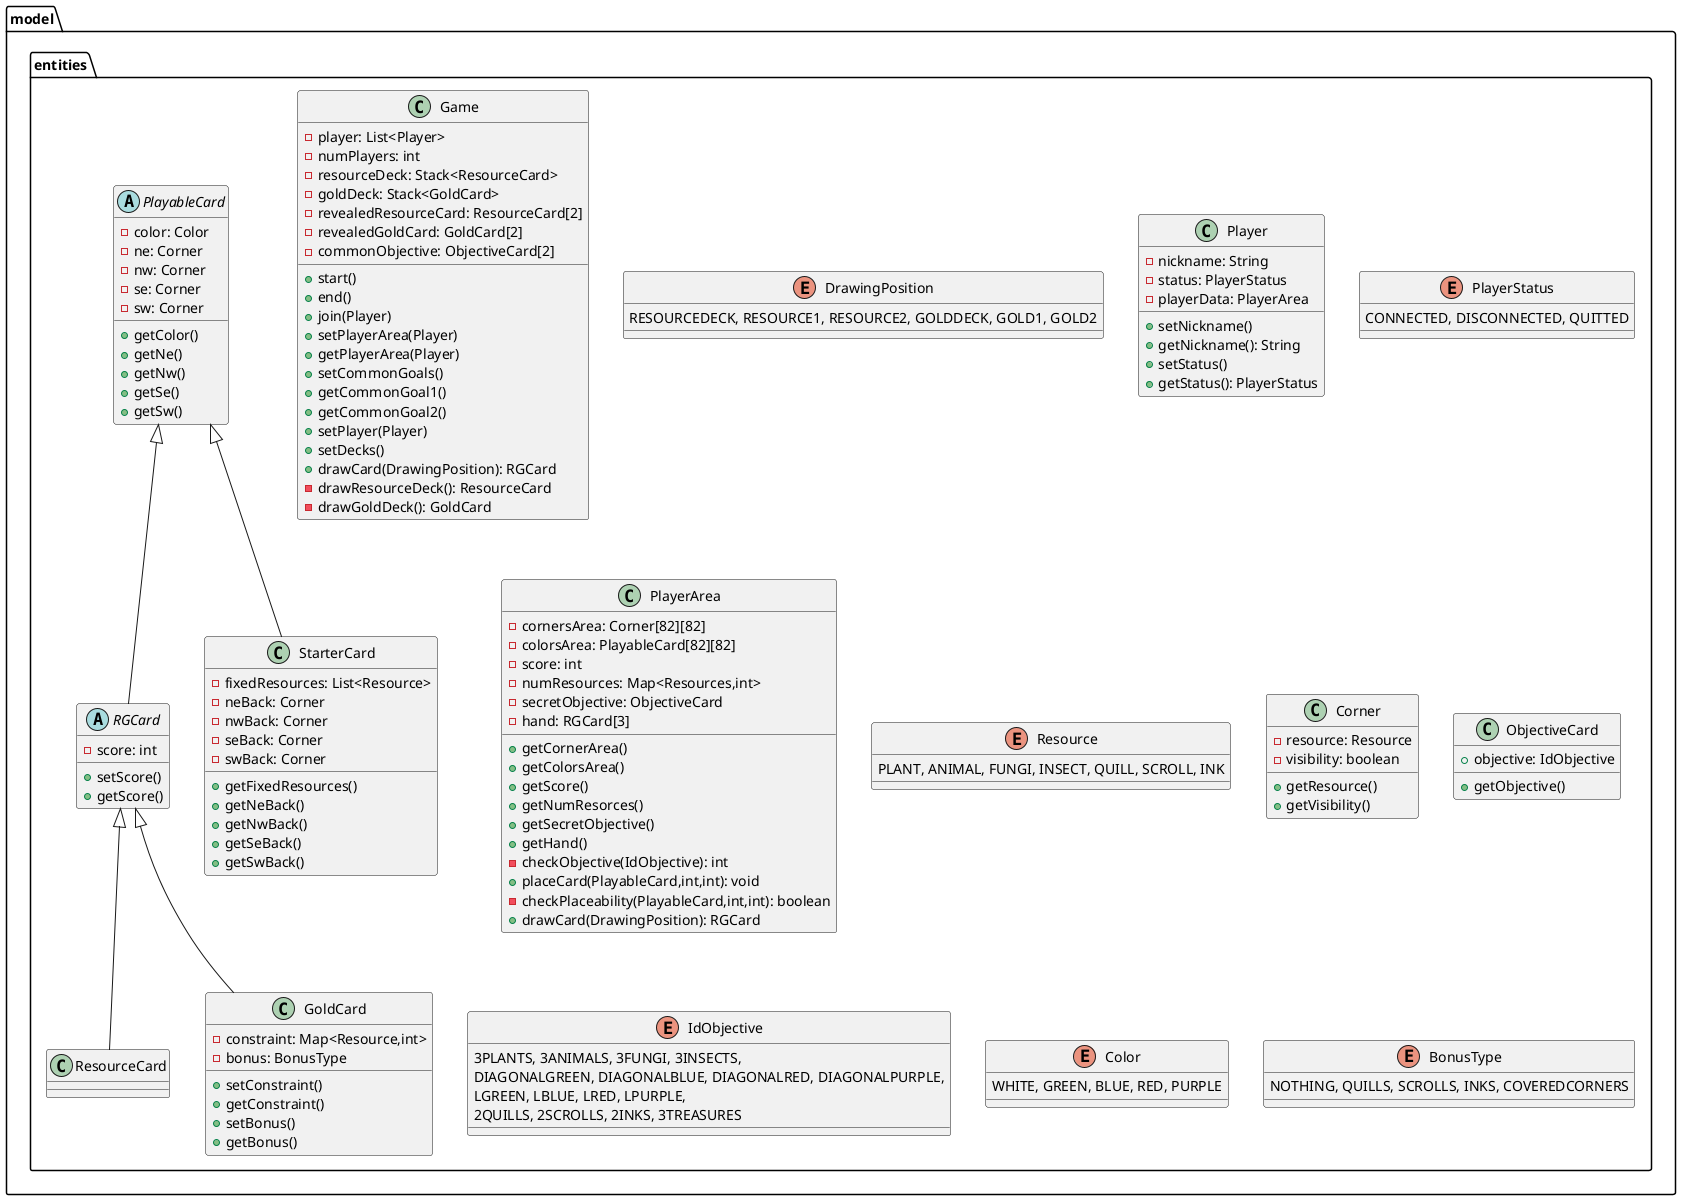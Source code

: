 @startuml model_entities

package model.entities {

  class Game {
    - player: List<Player>
    - numPlayers: int
    - resourceDeck: Stack<ResourceCard>
    - goldDeck: Stack<GoldCard>
    - revealedResourceCard: ResourceCard[2]
    - revealedGoldCard: GoldCard[2]
    - commonObjective: ObjectiveCard[2]

    + start()
    + end()
    + join(Player)
    + setPlayerArea(Player)
    + getPlayerArea(Player)
    + setCommonGoals()
    + getCommonGoal1()
    + getCommonGoal2()
    + setPlayer(Player)
    + setDecks()
    + drawCard(DrawingPosition): RGCard
    - drawResourceDeck(): ResourceCard
    - drawGoldDeck(): GoldCard
  }

  enum DrawingPosition {
    RESOURCEDECK, RESOURCE1, RESOURCE2, GOLDDECK, GOLD1, GOLD2
  }

  class Player {
    - nickname: String
    - status: PlayerStatus
    - playerData: PlayerArea

    + setNickname()
    + getNickname(): String
    + setStatus()
    + getStatus(): PlayerStatus
  }

  enum PlayerStatus {
    CONNECTED, DISCONNECTED, QUITTED
  }

  class PlayerArea {
    - cornersArea: Corner[82][82]
    - colorsArea: PlayableCard[82][82]
    - score: int
    - numResources: Map<Resources,int>
    - secretObjective: ObjectiveCard
    - hand: RGCard[3]

    + getCornerArea()
    + getColorsArea()
    + getScore()
    + getNumResorces()
    + getSecretObjective()
    + getHand()
    - checkObjective(IdObjective): int
    + placeCard(PlayableCard,int,int): void
    - checkPlaceability(PlayableCard,int,int): boolean
    + drawCard(DrawingPosition): RGCard
  }

  enum Resource {
    PLANT, ANIMAL, FUNGI, INSECT, QUILL, SCROLL, INK
  }

  class Corner {
    - resource: Resource
    - visibility: boolean

    + getResource()
    + getVisibility()
  }

  class ObjectiveCard {
    + objective: IdObjective

    + getObjective()
  }

  enum IdObjective {
      3PLANTS, 3ANIMALS, 3FUNGI, 3INSECTS,
      DIAGONALGREEN, DIAGONALBLUE, DIAGONALRED, DIAGONALPURPLE,
      LGREEN, LBLUE, LRED, LPURPLE,
      2QUILLS, 2SCROLLS, 2INKS, 3TREASURES
  }

  abstract class PlayableCard {
    - color: Color
    - ne: Corner
    - nw: Corner
    - se: Corner
    - sw: Corner

    + getColor()
    + getNe()
    + getNw()
    + getSe()
    + getSw()
  }

   enum Color {
    WHITE, GREEN, BLUE, RED, PURPLE
  }

  abstract class RGCard extends PlayableCard {
    - score: int

    + setScore()
    + getScore()
  }

  class ResourceCard extends RGCard {

  }

  class GoldCard extends RGCard {
    - constraint: Map<Resource,int>
    - bonus: BonusType

    + setConstraint()
    + getConstraint()
    + setBonus()
    + getBonus()
  }

  enum BonusType {
    NOTHING, QUILLS, SCROLLS, INKS, COVEREDCORNERS
  }

  class StarterCard extends PlayableCard {
    - fixedResources: List<Resource>
    - neBack: Corner
    - nwBack: Corner
    - seBack: Corner
    - swBack: Corner

    + getFixedResources()
    + getNeBack()
    + getNwBack()
    + getSeBack()
    + getSwBack()
  }
}

@enduml
